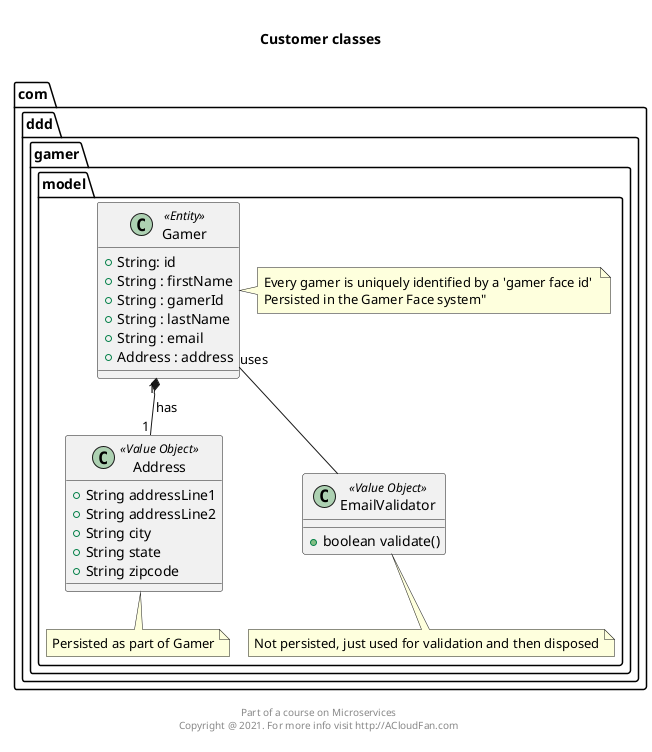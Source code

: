 @startuml
!pragma layout smetana
'https://plantuml.com/class-diagram

package com.ddd.gamer.model {

    class Gamer <<Entity>> {
        + String: id
        + String : firstName
        + String : gamerId
        + String : lastName
        + String : email
        + Address : address
    }
    note  right of Gamer : Every gamer is uniquely identified by a 'gamer face id' \nPersisted in the Gamer Face system"

    class Address <<Value Object>>{
        + String addressLine1
        + String addressLine2
        + String city
        + String state
        + String zipcode
    }
    note bottom of Address:Persisted as part of Gamer

    class EmailValidator <<Value Object>>{
        + boolean validate()
    }
    note bottom of EmailValidator: Not persisted, just used for validation and then disposed
}

Gamer "1" *-- "1" Address  : has
Gamer "uses" -- EmailValidator


title \n  Customer classes \n
footer \n Part of a course on Microservices \n Copyright @ 2021. For more info visit http://ACloudFan.com \n

@enduml